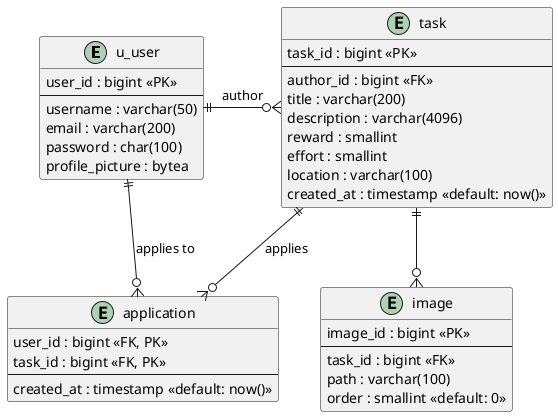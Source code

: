 @startuml


entity u_user {
    user_id : bigint <<PK>>
    --
    username : varchar(50)
    email : varchar(200)
    password : char(100)
    profile_picture : bytea
}

entity task {
    task_id : bigint <<PK>>
    --
    author_id : bigint <<FK>>
    title : varchar(200)
    description : varchar(4096)
    reward : smallint
    effort : smallint
    location : varchar(100)
    created_at : timestamp <<default: now()>>
}


entity application {
  user_id : bigint <<FK, PK>>
  task_id : bigint <<FK, PK>>
  --
  created_at : timestamp <<default: now()>>
}

entity image {
  image_id : bigint <<PK>>
  --
  task_id : bigint <<FK>>
  path : varchar(100)
  order : smallint <<default: 0>>
}

task ||--o{ image

u_user ||-right-o{ task : "author"

task ||--o{ application : "applies"
application }o--|| u_user : "applies to"


@enduml
